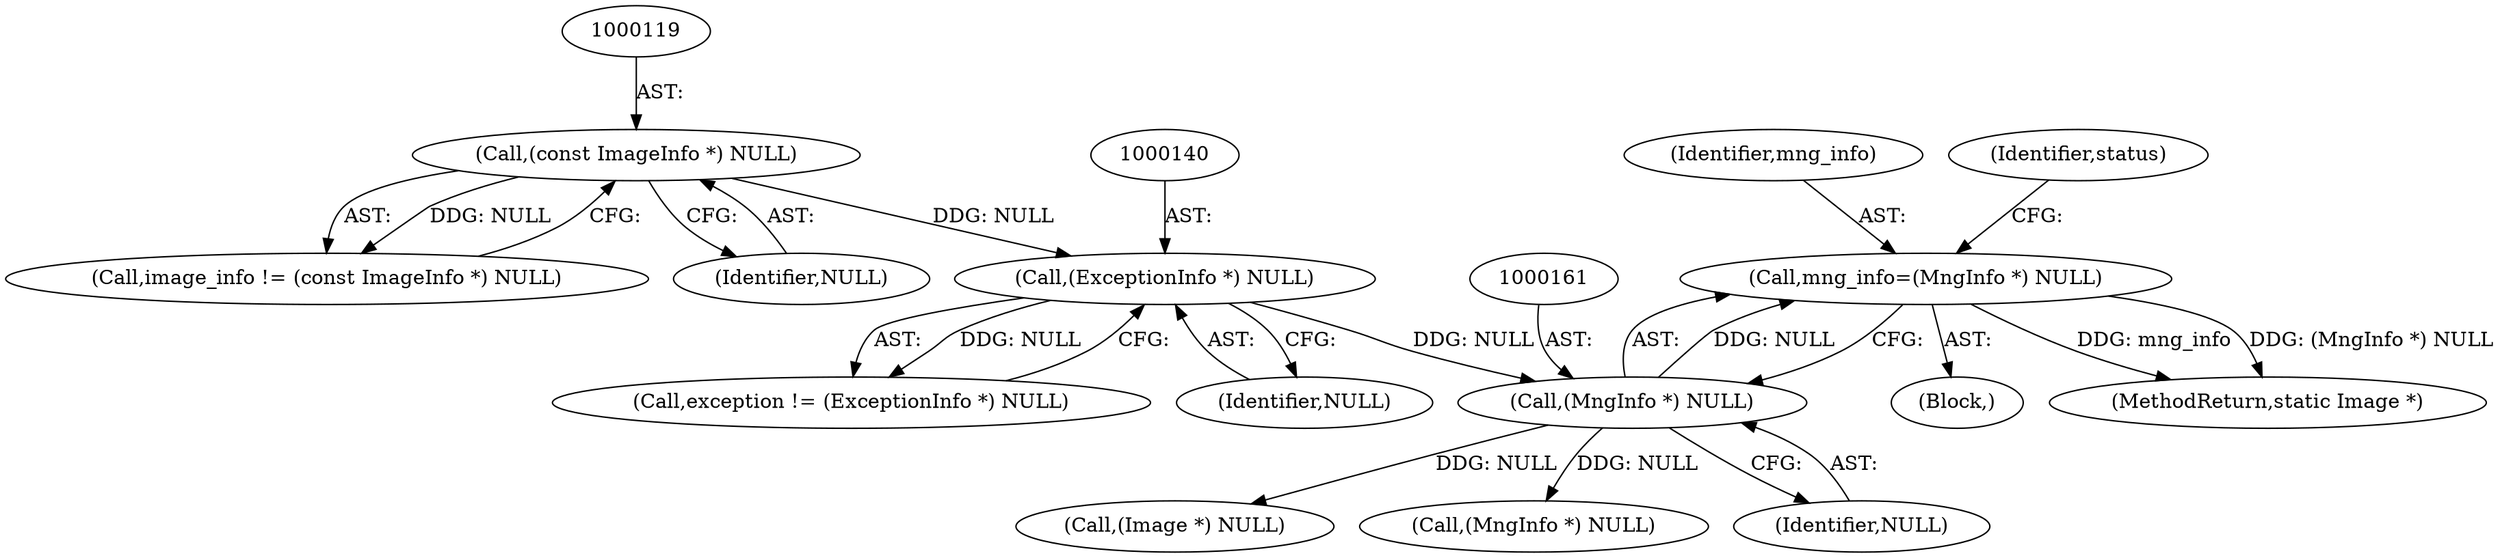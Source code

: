 digraph "0_ImageMagick_aa84944b405acebbeefe871d0f64969b9e9f31ac@pointer" {
"1000158" [label="(Call,mng_info=(MngInfo *) NULL)"];
"1000160" [label="(Call,(MngInfo *) NULL)"];
"1000139" [label="(Call,(ExceptionInfo *) NULL)"];
"1000118" [label="(Call,(const ImageInfo *) NULL)"];
"1000141" [label="(Identifier,NULL)"];
"1000139" [label="(Call,(ExceptionInfo *) NULL)"];
"1000120" [label="(Identifier,NULL)"];
"1000158" [label="(Call,mng_info=(MngInfo *) NULL)"];
"1000108" [label="(Block,)"];
"1000160" [label="(Call,(MngInfo *) NULL)"];
"1000116" [label="(Call,image_info != (const ImageInfo *) NULL)"];
"1000159" [label="(Identifier,mng_info)"];
"1000164" [label="(Identifier,status)"];
"1000323" [label="(MethodReturn,static Image *)"];
"1000175" [label="(Call,(Image *) NULL)"];
"1000232" [label="(Call,(MngInfo *) NULL)"];
"1000137" [label="(Call,exception != (ExceptionInfo *) NULL)"];
"1000118" [label="(Call,(const ImageInfo *) NULL)"];
"1000162" [label="(Identifier,NULL)"];
"1000158" -> "1000108"  [label="AST: "];
"1000158" -> "1000160"  [label="CFG: "];
"1000159" -> "1000158"  [label="AST: "];
"1000160" -> "1000158"  [label="AST: "];
"1000164" -> "1000158"  [label="CFG: "];
"1000158" -> "1000323"  [label="DDG: mng_info"];
"1000158" -> "1000323"  [label="DDG: (MngInfo *) NULL"];
"1000160" -> "1000158"  [label="DDG: NULL"];
"1000160" -> "1000162"  [label="CFG: "];
"1000161" -> "1000160"  [label="AST: "];
"1000162" -> "1000160"  [label="AST: "];
"1000139" -> "1000160"  [label="DDG: NULL"];
"1000160" -> "1000175"  [label="DDG: NULL"];
"1000160" -> "1000232"  [label="DDG: NULL"];
"1000139" -> "1000137"  [label="AST: "];
"1000139" -> "1000141"  [label="CFG: "];
"1000140" -> "1000139"  [label="AST: "];
"1000141" -> "1000139"  [label="AST: "];
"1000137" -> "1000139"  [label="CFG: "];
"1000139" -> "1000137"  [label="DDG: NULL"];
"1000118" -> "1000139"  [label="DDG: NULL"];
"1000118" -> "1000116"  [label="AST: "];
"1000118" -> "1000120"  [label="CFG: "];
"1000119" -> "1000118"  [label="AST: "];
"1000120" -> "1000118"  [label="AST: "];
"1000116" -> "1000118"  [label="CFG: "];
"1000118" -> "1000116"  [label="DDG: NULL"];
}
